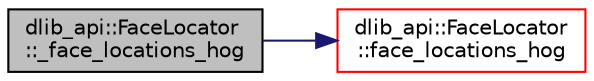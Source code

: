 digraph "dlib_api::FaceLocator::_face_locations_hog"
{
 // LATEX_PDF_SIZE
  edge [fontname="Helvetica",fontsize="10",labelfontname="Helvetica",labelfontsize="10"];
  node [fontname="Helvetica",fontsize="10",shape=record];
  rankdir="LR";
  Node1 [label="dlib_api::FaceLocator\l::_face_locations_hog",height=0.2,width=0.4,color="black", fillcolor="grey75", style="filled", fontcolor="black",tooltip=" "];
  Node1 -> Node2 [color="midnightblue",fontsize="10",style="solid",fontname="Helvetica"];
  Node2 [label="dlib_api::FaceLocator\l::face_locations_hog",height=0.2,width=0.4,color="red", fillcolor="white", style="filled",URL="$classdlib__api_1_1_face_locator.html#a934b8b06be2245c9bf01490156088e85",tooltip=" "];
}
